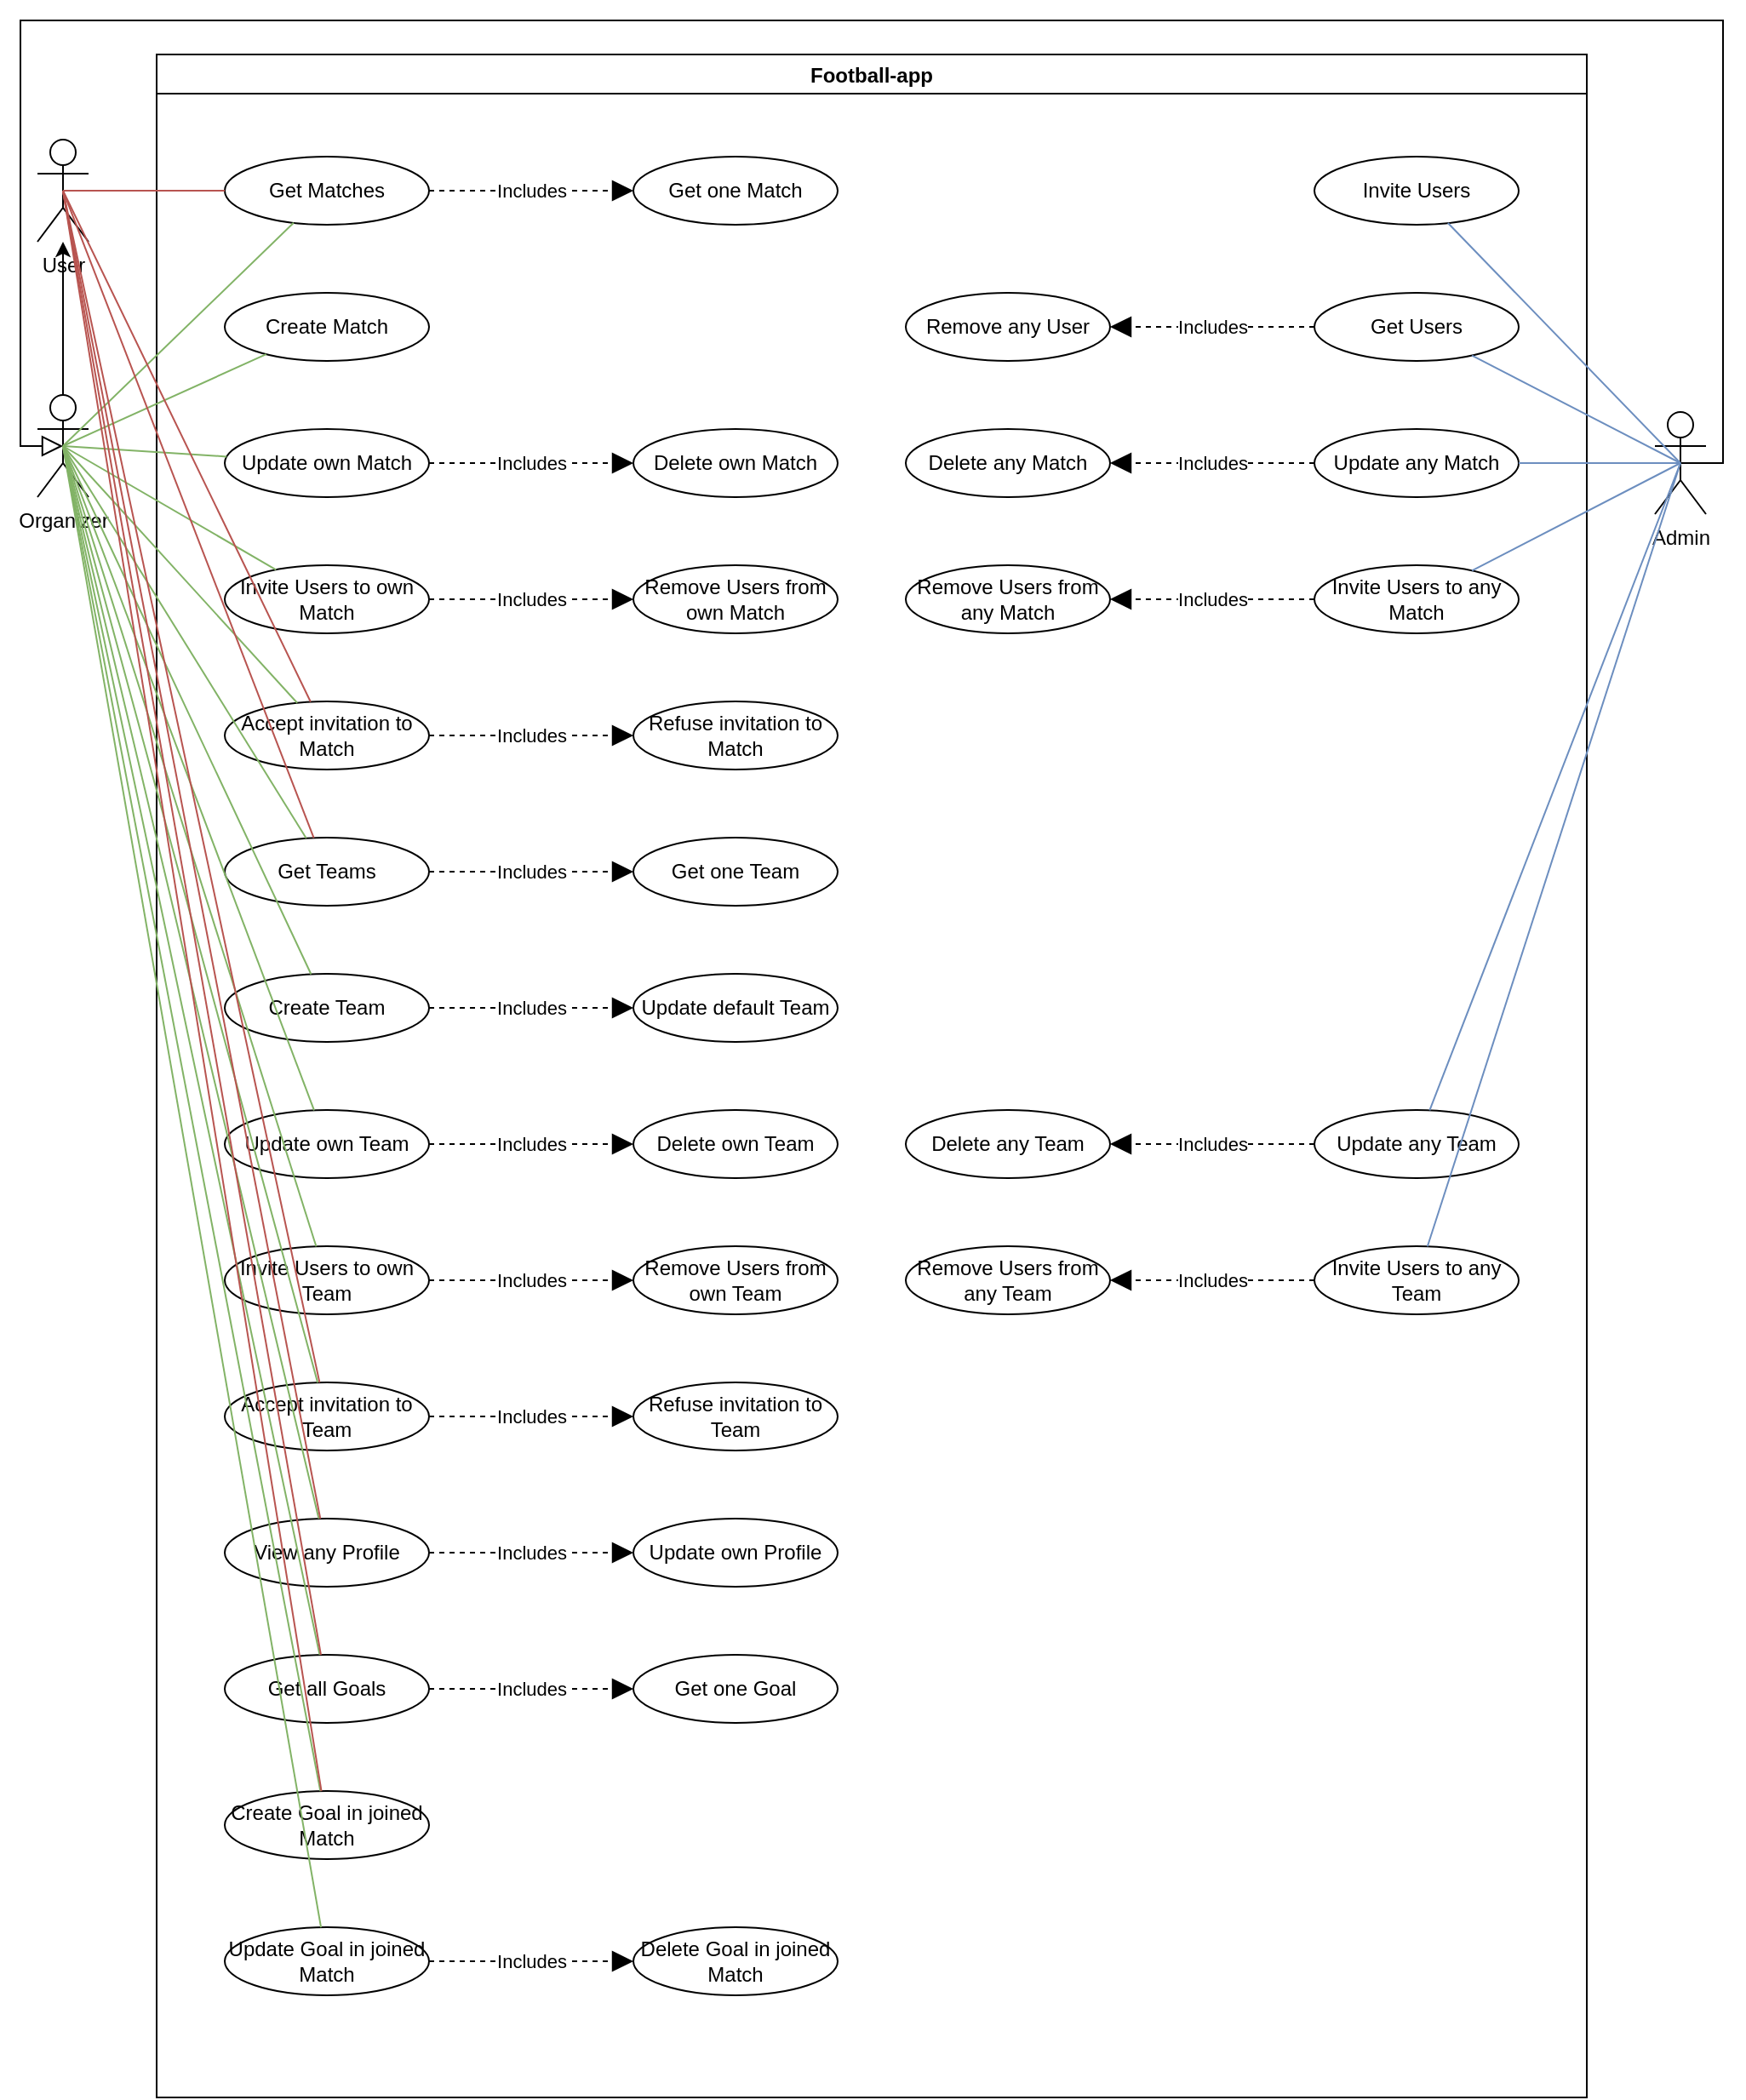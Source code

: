 <mxfile version="20.4.0" type="device"><diagram id="WxlAqaJsw0VCyI5FeZzX" name="Page-1"><mxGraphModel dx="1038" dy="579" grid="1" gridSize="10" guides="1" tooltips="1" connect="1" arrows="1" fold="1" page="1" pageScale="1" pageWidth="1169" pageHeight="827" math="0" shadow="0"><root><mxCell id="0"/><mxCell id="1" parent="0"/><mxCell id="qQ4hcmJsr-yDzyVSzuXF-7" value="" style="edgeStyle=orthogonalEdgeStyle;rounded=0;orthogonalLoop=1;jettySize=auto;html=1;" edge="1" parent="1" source="lqe38jWZBos6QBjoBwak-1" target="PVzXPf0ZTh6CltcbKaa5-1"><mxGeometry relative="1" as="geometry"/></mxCell><mxCell id="lqe38jWZBos6QBjoBwak-1" value="Organizer" style="shape=umlActor;verticalLabelPosition=bottom;verticalAlign=top;html=1;outlineConnect=0;" parent="1" vertex="1"><mxGeometry x="90" y="240" width="30" height="60" as="geometry"/></mxCell><mxCell id="lqe38jWZBos6QBjoBwak-3" value="Admin" style="shape=umlActor;verticalLabelPosition=bottom;verticalAlign=top;html=1;outlineConnect=0;" parent="1" vertex="1"><mxGeometry x="1040" y="250" width="30" height="60" as="geometry"/></mxCell><mxCell id="lqe38jWZBos6QBjoBwak-10" value="Football-app" style="swimlane;" parent="1" vertex="1"><mxGeometry x="160" y="40" width="840" height="1200" as="geometry"/></mxCell><mxCell id="lqe38jWZBos6QBjoBwak-7" value="Update any Match" style="ellipse;whiteSpace=wrap;html=1;" parent="lqe38jWZBos6QBjoBwak-10" vertex="1"><mxGeometry x="680" y="220" width="120" height="40" as="geometry"/></mxCell><mxCell id="lqe38jWZBos6QBjoBwak-8" value="Update own Match" style="ellipse;whiteSpace=wrap;html=1;" parent="lqe38jWZBos6QBjoBwak-10" vertex="1"><mxGeometry x="40" y="220" width="120" height="40" as="geometry"/></mxCell><mxCell id="lqe38jWZBos6QBjoBwak-9" value="Create Match" style="ellipse;whiteSpace=wrap;html=1;" parent="lqe38jWZBos6QBjoBwak-10" vertex="1"><mxGeometry x="40" y="140" width="120" height="40" as="geometry"/></mxCell><mxCell id="lqe38jWZBos6QBjoBwak-19" value="Get Matches" style="ellipse;whiteSpace=wrap;html=1;" parent="lqe38jWZBos6QBjoBwak-10" vertex="1"><mxGeometry x="40" y="60" width="120" height="40" as="geometry"/></mxCell><mxCell id="XnBnHZt0AxTBhT5XxHDY-7" value="Delete own Match" style="ellipse;whiteSpace=wrap;html=1;" parent="lqe38jWZBos6QBjoBwak-10" vertex="1"><mxGeometry x="280" y="220" width="120" height="40" as="geometry"/></mxCell><mxCell id="XnBnHZt0AxTBhT5XxHDY-8" value="Get one Match" style="ellipse;whiteSpace=wrap;html=1;" parent="lqe38jWZBos6QBjoBwak-10" vertex="1"><mxGeometry x="280" y="60" width="120" height="40" as="geometry"/></mxCell><mxCell id="XnBnHZt0AxTBhT5XxHDY-9" value="Includes" style="endArrow=block;endSize=10;endFill=1;html=1;rounded=0;strokeWidth=1;startSize=10;dashed=1;startArrow=none;exitX=1;exitY=0.5;exitDx=0;exitDy=0;entryX=0;entryY=0.5;entryDx=0;entryDy=0;" parent="lqe38jWZBos6QBjoBwak-10" source="lqe38jWZBos6QBjoBwak-19" target="XnBnHZt0AxTBhT5XxHDY-8" edge="1"><mxGeometry width="160" relative="1" as="geometry"><mxPoint x="170" y="100" as="sourcePoint"/><mxPoint x="270" y="60" as="targetPoint"/></mxGeometry></mxCell><mxCell id="XnBnHZt0AxTBhT5XxHDY-10" value="Includes" style="endArrow=block;endSize=10;endFill=1;html=1;rounded=0;strokeWidth=1;startSize=10;dashed=1;startArrow=none;exitX=1;exitY=0.5;exitDx=0;exitDy=0;entryX=0;entryY=0.5;entryDx=0;entryDy=0;" parent="lqe38jWZBos6QBjoBwak-10" source="lqe38jWZBos6QBjoBwak-8" target="XnBnHZt0AxTBhT5XxHDY-7" edge="1"><mxGeometry width="160" relative="1" as="geometry"><mxPoint x="170" y="170" as="sourcePoint"/><mxPoint x="270" y="260" as="targetPoint"/></mxGeometry></mxCell><mxCell id="NClqI8HveYy4XMUs9V_L-30" value="Get Users" style="ellipse;whiteSpace=wrap;html=1;" parent="lqe38jWZBos6QBjoBwak-10" vertex="1"><mxGeometry x="680" y="140" width="120" height="40" as="geometry"/></mxCell><mxCell id="NClqI8HveYy4XMUs9V_L-31" value="Remove any User" style="ellipse;whiteSpace=wrap;html=1;" parent="lqe38jWZBos6QBjoBwak-10" vertex="1"><mxGeometry x="440" y="140" width="120" height="40" as="geometry"/></mxCell><mxCell id="NClqI8HveYy4XMUs9V_L-32" value="Includes" style="endArrow=block;endSize=10;endFill=1;html=1;rounded=0;strokeWidth=1;startSize=10;dashed=1;startArrow=none;entryX=1;entryY=0.5;entryDx=0;entryDy=0;exitX=0;exitY=0.5;exitDx=0;exitDy=0;" parent="lqe38jWZBos6QBjoBwak-10" source="NClqI8HveYy4XMUs9V_L-30" target="NClqI8HveYy4XMUs9V_L-31" edge="1"><mxGeometry width="160" relative="1" as="geometry"><mxPoint x="680" y="160" as="sourcePoint"/><mxPoint x="590" y="130" as="targetPoint"/></mxGeometry></mxCell><mxCell id="TPQmm43vD1GClqqQ9CVa-1" value="Delete any Match" style="ellipse;whiteSpace=wrap;html=1;" parent="lqe38jWZBos6QBjoBwak-10" vertex="1"><mxGeometry x="440" y="220" width="120" height="40" as="geometry"/></mxCell><mxCell id="TPQmm43vD1GClqqQ9CVa-2" value="Includes" style="endArrow=block;endSize=10;endFill=1;html=1;rounded=0;strokeWidth=1;startSize=10;dashed=1;startArrow=none;entryX=1;entryY=0.5;entryDx=0;entryDy=0;exitX=0;exitY=0.5;exitDx=0;exitDy=0;" parent="lqe38jWZBos6QBjoBwak-10" source="lqe38jWZBos6QBjoBwak-7" target="TPQmm43vD1GClqqQ9CVa-1" edge="1"><mxGeometry width="160" relative="1" as="geometry"><mxPoint x="-80" y="830" as="sourcePoint"/><mxPoint x="-150" y="840" as="targetPoint"/></mxGeometry></mxCell><mxCell id="qQ4hcmJsr-yDzyVSzuXF-9" value="Remove Users from own Match" style="ellipse;whiteSpace=wrap;html=1;" vertex="1" parent="lqe38jWZBos6QBjoBwak-10"><mxGeometry x="280" y="300" width="120" height="40" as="geometry"/></mxCell><mxCell id="qQ4hcmJsr-yDzyVSzuXF-10" value="Includes" style="endArrow=block;endSize=10;endFill=1;html=1;rounded=0;strokeWidth=1;startSize=10;dashed=1;startArrow=none;entryX=0;entryY=0.5;entryDx=0;entryDy=0;" edge="1" parent="lqe38jWZBos6QBjoBwak-10" target="qQ4hcmJsr-yDzyVSzuXF-9" source="qQ4hcmJsr-yDzyVSzuXF-11"><mxGeometry width="160" relative="1" as="geometry"><mxPoint x="160" y="320" as="sourcePoint"/><mxPoint x="110" y="260" as="targetPoint"/></mxGeometry></mxCell><mxCell id="qQ4hcmJsr-yDzyVSzuXF-11" value="Invite Users to own Match" style="ellipse;whiteSpace=wrap;html=1;" vertex="1" parent="lqe38jWZBos6QBjoBwak-10"><mxGeometry x="40" y="300" width="120" height="40" as="geometry"/></mxCell><mxCell id="qQ4hcmJsr-yDzyVSzuXF-12" value="Invite Users" style="ellipse;whiteSpace=wrap;html=1;" vertex="1" parent="lqe38jWZBos6QBjoBwak-10"><mxGeometry x="680" y="60" width="120" height="40" as="geometry"/></mxCell><mxCell id="qQ4hcmJsr-yDzyVSzuXF-13" value="Get Teams" style="ellipse;whiteSpace=wrap;html=1;" vertex="1" parent="lqe38jWZBos6QBjoBwak-10"><mxGeometry x="40" y="460" width="120" height="40" as="geometry"/></mxCell><mxCell id="qQ4hcmJsr-yDzyVSzuXF-14" value="Get one Team" style="ellipse;whiteSpace=wrap;html=1;" vertex="1" parent="lqe38jWZBos6QBjoBwak-10"><mxGeometry x="280" y="460" width="120" height="40" as="geometry"/></mxCell><mxCell id="qQ4hcmJsr-yDzyVSzuXF-15" value="Includes" style="endArrow=block;endSize=10;endFill=1;html=1;rounded=0;strokeWidth=1;startSize=10;dashed=1;startArrow=none;exitX=1;exitY=0.5;exitDx=0;exitDy=0;entryX=0;entryY=0.5;entryDx=0;entryDy=0;" edge="1" parent="lqe38jWZBos6QBjoBwak-10" source="qQ4hcmJsr-yDzyVSzuXF-13" target="qQ4hcmJsr-yDzyVSzuXF-14"><mxGeometry width="160" relative="1" as="geometry"><mxPoint x="10" y="460" as="sourcePoint"/><mxPoint x="110" y="420" as="targetPoint"/></mxGeometry></mxCell><mxCell id="qQ4hcmJsr-yDzyVSzuXF-16" value="Create Team" style="ellipse;whiteSpace=wrap;html=1;" vertex="1" parent="lqe38jWZBos6QBjoBwak-10"><mxGeometry x="40" y="540" width="120" height="40" as="geometry"/></mxCell><mxCell id="qQ4hcmJsr-yDzyVSzuXF-17" value="Update own Team" style="ellipse;whiteSpace=wrap;html=1;" vertex="1" parent="lqe38jWZBos6QBjoBwak-10"><mxGeometry x="40" y="620" width="120" height="40" as="geometry"/></mxCell><mxCell id="qQ4hcmJsr-yDzyVSzuXF-18" value="Delete own Team" style="ellipse;whiteSpace=wrap;html=1;" vertex="1" parent="lqe38jWZBos6QBjoBwak-10"><mxGeometry x="280" y="620" width="120" height="40" as="geometry"/></mxCell><mxCell id="qQ4hcmJsr-yDzyVSzuXF-19" value="Includes" style="endArrow=block;endSize=10;endFill=1;html=1;rounded=0;strokeWidth=1;startSize=10;dashed=1;startArrow=none;exitX=1;exitY=0.5;exitDx=0;exitDy=0;entryX=0;entryY=0.5;entryDx=0;entryDy=0;" edge="1" parent="lqe38jWZBos6QBjoBwak-10" source="qQ4hcmJsr-yDzyVSzuXF-17" target="qQ4hcmJsr-yDzyVSzuXF-18"><mxGeometry width="160" relative="1" as="geometry"><mxPoint x="10" y="530" as="sourcePoint"/><mxPoint x="110" y="620" as="targetPoint"/></mxGeometry></mxCell><mxCell id="qQ4hcmJsr-yDzyVSzuXF-20" value="Update any Team" style="ellipse;whiteSpace=wrap;html=1;" vertex="1" parent="lqe38jWZBos6QBjoBwak-10"><mxGeometry x="680" y="620" width="120" height="40" as="geometry"/></mxCell><mxCell id="qQ4hcmJsr-yDzyVSzuXF-21" value="Delete any Team" style="ellipse;whiteSpace=wrap;html=1;" vertex="1" parent="lqe38jWZBos6QBjoBwak-10"><mxGeometry x="440" y="620" width="120" height="40" as="geometry"/></mxCell><mxCell id="qQ4hcmJsr-yDzyVSzuXF-22" value="Includes" style="endArrow=block;endSize=10;endFill=1;html=1;rounded=0;strokeWidth=1;startSize=10;dashed=1;startArrow=none;entryX=1;entryY=0.5;entryDx=0;entryDy=0;exitX=0;exitY=0.5;exitDx=0;exitDy=0;" edge="1" parent="lqe38jWZBos6QBjoBwak-10" source="qQ4hcmJsr-yDzyVSzuXF-20" target="qQ4hcmJsr-yDzyVSzuXF-21"><mxGeometry width="160" relative="1" as="geometry"><mxPoint x="-240" y="1190" as="sourcePoint"/><mxPoint x="-310" y="1200" as="targetPoint"/></mxGeometry></mxCell><mxCell id="qQ4hcmJsr-yDzyVSzuXF-23" value="Invite Users to any Match" style="ellipse;whiteSpace=wrap;html=1;" vertex="1" parent="lqe38jWZBos6QBjoBwak-10"><mxGeometry x="680" y="300" width="120" height="40" as="geometry"/></mxCell><mxCell id="qQ4hcmJsr-yDzyVSzuXF-24" value="Remove Users from any Match" style="ellipse;whiteSpace=wrap;html=1;" vertex="1" parent="lqe38jWZBos6QBjoBwak-10"><mxGeometry x="440" y="300" width="120" height="40" as="geometry"/></mxCell><mxCell id="qQ4hcmJsr-yDzyVSzuXF-25" value="Includes" style="endArrow=block;endSize=10;endFill=1;html=1;rounded=0;strokeWidth=1;startSize=10;dashed=1;startArrow=none;entryX=1;entryY=0.5;entryDx=0;entryDy=0;exitX=0;exitY=0.5;exitDx=0;exitDy=0;" edge="1" parent="lqe38jWZBos6QBjoBwak-10" source="qQ4hcmJsr-yDzyVSzuXF-23" target="qQ4hcmJsr-yDzyVSzuXF-24"><mxGeometry width="160" relative="1" as="geometry"><mxPoint x="170" y="330" as="sourcePoint"/><mxPoint x="290" y="330" as="targetPoint"/></mxGeometry></mxCell><mxCell id="qQ4hcmJsr-yDzyVSzuXF-26" value="Remove Users from own Team" style="ellipse;whiteSpace=wrap;html=1;" vertex="1" parent="lqe38jWZBos6QBjoBwak-10"><mxGeometry x="280" y="700" width="120" height="40" as="geometry"/></mxCell><mxCell id="qQ4hcmJsr-yDzyVSzuXF-27" value="Includes" style="endArrow=block;endSize=10;endFill=1;html=1;rounded=0;strokeWidth=1;startSize=10;dashed=1;startArrow=none;entryX=0;entryY=0.5;entryDx=0;entryDy=0;" edge="1" parent="lqe38jWZBos6QBjoBwak-10" source="qQ4hcmJsr-yDzyVSzuXF-28" target="qQ4hcmJsr-yDzyVSzuXF-26"><mxGeometry width="160" relative="1" as="geometry"><mxPoint y="680" as="sourcePoint"/><mxPoint x="-50" y="620" as="targetPoint"/></mxGeometry></mxCell><mxCell id="qQ4hcmJsr-yDzyVSzuXF-28" value="Invite Users to own Team" style="ellipse;whiteSpace=wrap;html=1;" vertex="1" parent="lqe38jWZBos6QBjoBwak-10"><mxGeometry x="40" y="700" width="120" height="40" as="geometry"/></mxCell><mxCell id="qQ4hcmJsr-yDzyVSzuXF-29" value="Invite Users to any Team" style="ellipse;whiteSpace=wrap;html=1;" vertex="1" parent="lqe38jWZBos6QBjoBwak-10"><mxGeometry x="680" y="700" width="120" height="40" as="geometry"/></mxCell><mxCell id="qQ4hcmJsr-yDzyVSzuXF-30" value="Remove Users from any Team" style="ellipse;whiteSpace=wrap;html=1;" vertex="1" parent="lqe38jWZBos6QBjoBwak-10"><mxGeometry x="440" y="700" width="120" height="40" as="geometry"/></mxCell><mxCell id="qQ4hcmJsr-yDzyVSzuXF-31" value="Includes" style="endArrow=block;endSize=10;endFill=1;html=1;rounded=0;strokeWidth=1;startSize=10;dashed=1;startArrow=none;entryX=1;entryY=0.5;entryDx=0;entryDy=0;exitX=0;exitY=0.5;exitDx=0;exitDy=0;" edge="1" parent="lqe38jWZBos6QBjoBwak-10" source="qQ4hcmJsr-yDzyVSzuXF-29" target="qQ4hcmJsr-yDzyVSzuXF-30"><mxGeometry width="160" relative="1" as="geometry"><mxPoint x="170" y="730" as="sourcePoint"/><mxPoint x="290" y="730" as="targetPoint"/></mxGeometry></mxCell><mxCell id="qQ4hcmJsr-yDzyVSzuXF-32" value="Refuse invitation to Match" style="ellipse;whiteSpace=wrap;html=1;" vertex="1" parent="lqe38jWZBos6QBjoBwak-10"><mxGeometry x="280" y="380" width="120" height="40" as="geometry"/></mxCell><mxCell id="qQ4hcmJsr-yDzyVSzuXF-33" value="Includes" style="endArrow=block;endSize=10;endFill=1;html=1;rounded=0;strokeWidth=1;startSize=10;dashed=1;startArrow=none;entryX=0;entryY=0.5;entryDx=0;entryDy=0;" edge="1" parent="lqe38jWZBos6QBjoBwak-10" source="qQ4hcmJsr-yDzyVSzuXF-34" target="qQ4hcmJsr-yDzyVSzuXF-32"><mxGeometry width="160" relative="1" as="geometry"><mxPoint y="360" as="sourcePoint"/><mxPoint x="-50" y="300" as="targetPoint"/></mxGeometry></mxCell><mxCell id="qQ4hcmJsr-yDzyVSzuXF-34" value="Accept invitation to Match" style="ellipse;whiteSpace=wrap;html=1;" vertex="1" parent="lqe38jWZBos6QBjoBwak-10"><mxGeometry x="40" y="380" width="120" height="40" as="geometry"/></mxCell><mxCell id="qQ4hcmJsr-yDzyVSzuXF-35" value="Refuse invitation to Team" style="ellipse;whiteSpace=wrap;html=1;" vertex="1" parent="lqe38jWZBos6QBjoBwak-10"><mxGeometry x="280" y="780" width="120" height="40" as="geometry"/></mxCell><mxCell id="qQ4hcmJsr-yDzyVSzuXF-36" value="Includes" style="endArrow=block;endSize=10;endFill=1;html=1;rounded=0;strokeWidth=1;startSize=10;dashed=1;startArrow=none;entryX=0;entryY=0.5;entryDx=0;entryDy=0;" edge="1" parent="lqe38jWZBos6QBjoBwak-10" source="qQ4hcmJsr-yDzyVSzuXF-37" target="qQ4hcmJsr-yDzyVSzuXF-35"><mxGeometry width="160" relative="1" as="geometry"><mxPoint x="-160" y="720" as="sourcePoint"/><mxPoint x="-210" y="660" as="targetPoint"/></mxGeometry></mxCell><mxCell id="qQ4hcmJsr-yDzyVSzuXF-37" value="Accept invitation to Team" style="ellipse;whiteSpace=wrap;html=1;" vertex="1" parent="lqe38jWZBos6QBjoBwak-10"><mxGeometry x="40" y="780" width="120" height="40" as="geometry"/></mxCell><mxCell id="qQ4hcmJsr-yDzyVSzuXF-38" value="Update own Profile" style="ellipse;whiteSpace=wrap;html=1;" vertex="1" parent="lqe38jWZBos6QBjoBwak-10"><mxGeometry x="280" y="860" width="120" height="40" as="geometry"/></mxCell><mxCell id="qQ4hcmJsr-yDzyVSzuXF-39" value="Includes" style="endArrow=block;endSize=10;endFill=1;html=1;rounded=0;strokeWidth=1;startSize=10;dashed=1;startArrow=none;entryX=0;entryY=0.5;entryDx=0;entryDy=0;" edge="1" parent="lqe38jWZBos6QBjoBwak-10" source="qQ4hcmJsr-yDzyVSzuXF-40" target="qQ4hcmJsr-yDzyVSzuXF-38"><mxGeometry width="160" relative="1" as="geometry"><mxPoint x="-320" y="760" as="sourcePoint"/><mxPoint x="-370" y="700" as="targetPoint"/></mxGeometry></mxCell><mxCell id="qQ4hcmJsr-yDzyVSzuXF-40" value="View any Profile" style="ellipse;whiteSpace=wrap;html=1;" vertex="1" parent="lqe38jWZBos6QBjoBwak-10"><mxGeometry x="40" y="860" width="120" height="40" as="geometry"/></mxCell><mxCell id="qQ4hcmJsr-yDzyVSzuXF-41" value="Create Goal in joined Match" style="ellipse;whiteSpace=wrap;html=1;" vertex="1" parent="lqe38jWZBos6QBjoBwak-10"><mxGeometry x="40" y="1020" width="120" height="40" as="geometry"/></mxCell><mxCell id="qQ4hcmJsr-yDzyVSzuXF-44" value="Get one Goal" style="ellipse;whiteSpace=wrap;html=1;" vertex="1" parent="lqe38jWZBos6QBjoBwak-10"><mxGeometry x="280" y="940" width="120" height="40" as="geometry"/></mxCell><mxCell id="qQ4hcmJsr-yDzyVSzuXF-45" value="Includes" style="endArrow=block;endSize=10;endFill=1;html=1;rounded=0;strokeWidth=1;startSize=10;dashed=1;startArrow=none;entryX=0;entryY=0.5;entryDx=0;entryDy=0;" edge="1" parent="lqe38jWZBos6QBjoBwak-10" source="qQ4hcmJsr-yDzyVSzuXF-46" target="qQ4hcmJsr-yDzyVSzuXF-44"><mxGeometry width="160" relative="1" as="geometry"><mxPoint x="-480" y="800" as="sourcePoint"/><mxPoint x="-530" y="740" as="targetPoint"/></mxGeometry></mxCell><mxCell id="qQ4hcmJsr-yDzyVSzuXF-46" value="Get all Goals" style="ellipse;whiteSpace=wrap;html=1;" vertex="1" parent="lqe38jWZBos6QBjoBwak-10"><mxGeometry x="40" y="940" width="120" height="40" as="geometry"/></mxCell><mxCell id="qQ4hcmJsr-yDzyVSzuXF-47" value="Update default Team" style="ellipse;whiteSpace=wrap;html=1;" vertex="1" parent="lqe38jWZBos6QBjoBwak-10"><mxGeometry x="280" y="540" width="120" height="40" as="geometry"/></mxCell><mxCell id="qQ4hcmJsr-yDzyVSzuXF-48" value="Includes" style="endArrow=block;endSize=10;endFill=1;html=1;rounded=0;strokeWidth=1;startSize=10;dashed=1;startArrow=none;entryX=0;entryY=0.5;entryDx=0;entryDy=0;exitX=1;exitY=0.5;exitDx=0;exitDy=0;" edge="1" parent="lqe38jWZBos6QBjoBwak-10" target="qQ4hcmJsr-yDzyVSzuXF-47" source="qQ4hcmJsr-yDzyVSzuXF-16"><mxGeometry width="160" relative="1" as="geometry"><mxPoint x="180" y="550" as="sourcePoint"/><mxPoint x="110" y="500" as="targetPoint"/></mxGeometry></mxCell><mxCell id="qQ4hcmJsr-yDzyVSzuXF-50" value="Update Goal in joined Match" style="ellipse;whiteSpace=wrap;html=1;" vertex="1" parent="lqe38jWZBos6QBjoBwak-10"><mxGeometry x="40" y="1100" width="120" height="40" as="geometry"/></mxCell><mxCell id="qQ4hcmJsr-yDzyVSzuXF-51" value="Delete Goal in joined Match" style="ellipse;whiteSpace=wrap;html=1;" vertex="1" parent="lqe38jWZBos6QBjoBwak-10"><mxGeometry x="280" y="1100" width="120" height="40" as="geometry"/></mxCell><mxCell id="qQ4hcmJsr-yDzyVSzuXF-52" value="Includes" style="endArrow=block;endSize=10;endFill=1;html=1;rounded=0;strokeWidth=1;startSize=10;dashed=1;startArrow=none;exitX=1;exitY=0.5;exitDx=0;exitDy=0;entryX=0;entryY=0.5;entryDx=0;entryDy=0;" edge="1" parent="lqe38jWZBos6QBjoBwak-10" source="qQ4hcmJsr-yDzyVSzuXF-50" target="qQ4hcmJsr-yDzyVSzuXF-51"><mxGeometry width="160" relative="1" as="geometry"><mxPoint x="-150" y="970" as="sourcePoint"/><mxPoint x="-50" y="1060" as="targetPoint"/></mxGeometry></mxCell><mxCell id="lqe38jWZBos6QBjoBwak-15" value="" style="endArrow=block;html=1;rounded=0;endFill=0;endSize=10;startSize=10;exitX=0.5;exitY=0.5;exitDx=0;exitDy=0;exitPerimeter=0;entryX=0.5;entryY=0.5;entryDx=0;entryDy=0;entryPerimeter=0;" parent="1" source="lqe38jWZBos6QBjoBwak-3" target="lqe38jWZBos6QBjoBwak-1" edge="1"><mxGeometry width="50" height="50" relative="1" as="geometry"><mxPoint x="115" y="400" as="sourcePoint"/><mxPoint x="60" y="270" as="targetPoint"/><Array as="points"><mxPoint x="1080" y="280"/><mxPoint x="1080" y="20"/><mxPoint x="80" y="20"/><mxPoint x="80" y="270"/></Array></mxGeometry></mxCell><mxCell id="PVzXPf0ZTh6CltcbKaa5-1" value="User" style="shape=umlActor;verticalLabelPosition=bottom;verticalAlign=top;html=1;outlineConnect=0;" parent="1" vertex="1"><mxGeometry x="90" y="90" width="30" height="60" as="geometry"/></mxCell><mxCell id="qQ4hcmJsr-yDzyVSzuXF-8" value="" style="endArrow=none;html=1;rounded=0;fillColor=#d5e8d4;strokeColor=#82b366;exitX=0.5;exitY=0.5;exitDx=0;exitDy=0;exitPerimeter=0;" edge="1" parent="1" source="lqe38jWZBos6QBjoBwak-1" target="lqe38jWZBos6QBjoBwak-19"><mxGeometry width="50" height="50" relative="1" as="geometry"><mxPoint x="630" y="330" as="sourcePoint"/><mxPoint x="680" y="280" as="targetPoint"/></mxGeometry></mxCell><mxCell id="qQ4hcmJsr-yDzyVSzuXF-53" value="" style="endArrow=none;html=1;rounded=0;fillColor=#d5e8d4;strokeColor=#82b366;exitX=0.5;exitY=0.5;exitDx=0;exitDy=0;exitPerimeter=0;" edge="1" parent="1" source="lqe38jWZBos6QBjoBwak-1" target="lqe38jWZBos6QBjoBwak-9"><mxGeometry width="50" height="50" relative="1" as="geometry"><mxPoint x="130" y="265.484" as="sourcePoint"/><mxPoint x="250.46" y="148.91" as="targetPoint"/></mxGeometry></mxCell><mxCell id="qQ4hcmJsr-yDzyVSzuXF-54" value="" style="endArrow=none;html=1;rounded=0;fillColor=#d5e8d4;strokeColor=#82b366;exitX=0.5;exitY=0.5;exitDx=0;exitDy=0;exitPerimeter=0;" edge="1" parent="1" source="lqe38jWZBos6QBjoBwak-1" target="lqe38jWZBos6QBjoBwak-8"><mxGeometry width="50" height="50" relative="1" as="geometry"><mxPoint x="130" y="273.226" as="sourcePoint"/><mxPoint x="234.369" y="226.091" as="targetPoint"/></mxGeometry></mxCell><mxCell id="qQ4hcmJsr-yDzyVSzuXF-55" value="" style="endArrow=none;html=1;rounded=0;fillColor=#d5e8d4;strokeColor=#82b366;exitX=0.5;exitY=0.5;exitDx=0;exitDy=0;exitPerimeter=0;" edge="1" parent="1" source="lqe38jWZBos6QBjoBwak-1" target="qQ4hcmJsr-yDzyVSzuXF-11"><mxGeometry width="50" height="50" relative="1" as="geometry"><mxPoint x="140" y="283.226" as="sourcePoint"/><mxPoint x="244.369" y="236.091" as="targetPoint"/></mxGeometry></mxCell><mxCell id="qQ4hcmJsr-yDzyVSzuXF-58" value="" style="endArrow=none;html=1;rounded=0;fillColor=#d5e8d4;strokeColor=#82b366;exitX=0.5;exitY=0.5;exitDx=0;exitDy=0;exitPerimeter=0;" edge="1" parent="1" source="lqe38jWZBos6QBjoBwak-1" target="qQ4hcmJsr-yDzyVSzuXF-34"><mxGeometry width="50" height="50" relative="1" as="geometry"><mxPoint x="130" y="288.71" as="sourcePoint"/><mxPoint x="240.128" y="352.655" as="targetPoint"/></mxGeometry></mxCell><mxCell id="qQ4hcmJsr-yDzyVSzuXF-59" value="" style="endArrow=none;html=1;rounded=0;fillColor=#d5e8d4;strokeColor=#82b366;exitX=0.5;exitY=0.5;exitDx=0;exitDy=0;exitPerimeter=0;" edge="1" parent="1" source="lqe38jWZBos6QBjoBwak-1" target="qQ4hcmJsr-yDzyVSzuXF-13"><mxGeometry width="50" height="50" relative="1" as="geometry"><mxPoint x="140" y="298.71" as="sourcePoint"/><mxPoint x="250.128" y="362.655" as="targetPoint"/></mxGeometry></mxCell><mxCell id="qQ4hcmJsr-yDzyVSzuXF-60" value="" style="endArrow=none;html=1;rounded=0;fillColor=#d5e8d4;strokeColor=#82b366;exitX=0.5;exitY=0.5;exitDx=0;exitDy=0;exitPerimeter=0;" edge="1" parent="1" source="lqe38jWZBos6QBjoBwak-1" target="qQ4hcmJsr-yDzyVSzuXF-16"><mxGeometry width="50" height="50" relative="1" as="geometry"><mxPoint x="150" y="308.71" as="sourcePoint"/><mxPoint x="260.128" y="372.655" as="targetPoint"/></mxGeometry></mxCell><mxCell id="qQ4hcmJsr-yDzyVSzuXF-61" value="" style="endArrow=none;html=1;rounded=0;fillColor=#d5e8d4;strokeColor=#82b366;exitX=0.5;exitY=0.5;exitDx=0;exitDy=0;exitPerimeter=0;" edge="1" parent="1" source="lqe38jWZBos6QBjoBwak-1" target="qQ4hcmJsr-yDzyVSzuXF-17"><mxGeometry width="50" height="50" relative="1" as="geometry"><mxPoint x="160" y="318.71" as="sourcePoint"/><mxPoint x="270.128" y="382.655" as="targetPoint"/></mxGeometry></mxCell><mxCell id="qQ4hcmJsr-yDzyVSzuXF-62" value="" style="endArrow=none;html=1;rounded=0;fillColor=#d5e8d4;strokeColor=#82b366;exitX=0.5;exitY=0.5;exitDx=0;exitDy=0;exitPerimeter=0;" edge="1" parent="1" source="lqe38jWZBos6QBjoBwak-1" target="qQ4hcmJsr-yDzyVSzuXF-28"><mxGeometry width="50" height="50" relative="1" as="geometry"><mxPoint x="170" y="328.71" as="sourcePoint"/><mxPoint x="280.128" y="392.655" as="targetPoint"/></mxGeometry></mxCell><mxCell id="qQ4hcmJsr-yDzyVSzuXF-63" value="" style="endArrow=none;html=1;rounded=0;fillColor=#d5e8d4;strokeColor=#82b366;exitX=0.5;exitY=0.5;exitDx=0;exitDy=0;exitPerimeter=0;" edge="1" parent="1" source="lqe38jWZBos6QBjoBwak-1" target="qQ4hcmJsr-yDzyVSzuXF-37"><mxGeometry width="50" height="50" relative="1" as="geometry"><mxPoint x="180" y="338.71" as="sourcePoint"/><mxPoint x="290.128" y="402.655" as="targetPoint"/></mxGeometry></mxCell><mxCell id="qQ4hcmJsr-yDzyVSzuXF-64" value="" style="endArrow=none;html=1;rounded=0;fillColor=#d5e8d4;strokeColor=#82b366;exitX=0.5;exitY=0.5;exitDx=0;exitDy=0;exitPerimeter=0;" edge="1" parent="1" source="lqe38jWZBos6QBjoBwak-1" target="qQ4hcmJsr-yDzyVSzuXF-40"><mxGeometry width="50" height="50" relative="1" as="geometry"><mxPoint x="190" y="348.71" as="sourcePoint"/><mxPoint x="300.128" y="412.655" as="targetPoint"/></mxGeometry></mxCell><mxCell id="qQ4hcmJsr-yDzyVSzuXF-65" value="" style="endArrow=none;html=1;rounded=0;fillColor=#d5e8d4;strokeColor=#82b366;exitX=0.5;exitY=0.5;exitDx=0;exitDy=0;exitPerimeter=0;" edge="1" parent="1" source="lqe38jWZBos6QBjoBwak-1" target="qQ4hcmJsr-yDzyVSzuXF-46"><mxGeometry width="50" height="50" relative="1" as="geometry"><mxPoint x="200" y="358.71" as="sourcePoint"/><mxPoint x="310.128" y="422.655" as="targetPoint"/></mxGeometry></mxCell><mxCell id="qQ4hcmJsr-yDzyVSzuXF-66" value="" style="endArrow=none;html=1;rounded=0;fillColor=#d5e8d4;strokeColor=#82b366;exitX=0.5;exitY=0.5;exitDx=0;exitDy=0;exitPerimeter=0;" edge="1" parent="1" source="lqe38jWZBos6QBjoBwak-1" target="qQ4hcmJsr-yDzyVSzuXF-41"><mxGeometry width="50" height="50" relative="1" as="geometry"><mxPoint x="210" y="368.71" as="sourcePoint"/><mxPoint x="320.128" y="432.655" as="targetPoint"/></mxGeometry></mxCell><mxCell id="qQ4hcmJsr-yDzyVSzuXF-67" value="" style="endArrow=none;html=1;rounded=0;fillColor=#d5e8d4;strokeColor=#82b366;exitX=0.5;exitY=0.5;exitDx=0;exitDy=0;exitPerimeter=0;" edge="1" parent="1" source="lqe38jWZBos6QBjoBwak-1" target="qQ4hcmJsr-yDzyVSzuXF-50"><mxGeometry width="50" height="50" relative="1" as="geometry"><mxPoint x="220" y="378.71" as="sourcePoint"/><mxPoint x="330.128" y="442.655" as="targetPoint"/></mxGeometry></mxCell><mxCell id="qQ4hcmJsr-yDzyVSzuXF-68" value="" style="endArrow=none;html=1;rounded=0;fillColor=#dae8fc;strokeColor=#6c8ebf;exitX=0.5;exitY=0.5;exitDx=0;exitDy=0;exitPerimeter=0;" edge="1" parent="1" source="lqe38jWZBos6QBjoBwak-3" target="qQ4hcmJsr-yDzyVSzuXF-12"><mxGeometry width="50" height="50" relative="1" as="geometry"><mxPoint x="230" y="388.71" as="sourcePoint"/><mxPoint x="340.128" y="452.655" as="targetPoint"/></mxGeometry></mxCell><mxCell id="qQ4hcmJsr-yDzyVSzuXF-69" value="" style="endArrow=none;html=1;rounded=0;fillColor=#dae8fc;strokeColor=#6c8ebf;exitX=0.5;exitY=0.5;exitDx=0;exitDy=0;exitPerimeter=0;" edge="1" parent="1" source="lqe38jWZBos6QBjoBwak-3" target="NClqI8HveYy4XMUs9V_L-30"><mxGeometry width="50" height="50" relative="1" as="geometry"><mxPoint x="1050" y="274.516" as="sourcePoint"/><mxPoint x="928.438" y="149.032" as="targetPoint"/></mxGeometry></mxCell><mxCell id="qQ4hcmJsr-yDzyVSzuXF-70" value="" style="endArrow=none;html=1;rounded=0;fillColor=#dae8fc;strokeColor=#6c8ebf;exitX=0.5;exitY=0.5;exitDx=0;exitDy=0;exitPerimeter=0;" edge="1" parent="1" source="lqe38jWZBos6QBjoBwak-3" target="lqe38jWZBos6QBjoBwak-7"><mxGeometry width="50" height="50" relative="1" as="geometry"><mxPoint x="1050" y="282.258" as="sourcePoint"/><mxPoint x="942.552" y="226.801" as="targetPoint"/></mxGeometry></mxCell><mxCell id="qQ4hcmJsr-yDzyVSzuXF-71" value="" style="endArrow=none;html=1;rounded=0;fillColor=#dae8fc;strokeColor=#6c8ebf;exitX=0.5;exitY=0.5;exitDx=0;exitDy=0;exitPerimeter=0;" edge="1" parent="1" source="lqe38jWZBos6QBjoBwak-3" target="qQ4hcmJsr-yDzyVSzuXF-23"><mxGeometry width="50" height="50" relative="1" as="geometry"><mxPoint x="1060" y="292.258" as="sourcePoint"/><mxPoint x="952.552" y="236.801" as="targetPoint"/></mxGeometry></mxCell><mxCell id="qQ4hcmJsr-yDzyVSzuXF-72" value="" style="endArrow=none;html=1;rounded=0;fillColor=#dae8fc;strokeColor=#6c8ebf;exitX=0.5;exitY=0.5;exitDx=0;exitDy=0;exitPerimeter=0;" edge="1" parent="1" source="lqe38jWZBos6QBjoBwak-3" target="qQ4hcmJsr-yDzyVSzuXF-20"><mxGeometry width="50" height="50" relative="1" as="geometry"><mxPoint x="1050" y="360" as="sourcePoint"/><mxPoint x="962.552" y="246.801" as="targetPoint"/></mxGeometry></mxCell><mxCell id="qQ4hcmJsr-yDzyVSzuXF-73" value="" style="endArrow=none;html=1;rounded=0;fillColor=#dae8fc;strokeColor=#6c8ebf;exitX=0.5;exitY=0.5;exitDx=0;exitDy=0;exitPerimeter=0;" edge="1" parent="1" source="lqe38jWZBos6QBjoBwak-3" target="qQ4hcmJsr-yDzyVSzuXF-29"><mxGeometry width="50" height="50" relative="1" as="geometry"><mxPoint x="1080" y="312.258" as="sourcePoint"/><mxPoint x="972.552" y="256.801" as="targetPoint"/></mxGeometry></mxCell><mxCell id="qQ4hcmJsr-yDzyVSzuXF-75" value="" style="endArrow=none;html=1;rounded=0;fillColor=#f8cecc;strokeColor=#b85450;exitX=0.5;exitY=0.5;exitDx=0;exitDy=0;exitPerimeter=0;" edge="1" parent="1" source="PVzXPf0ZTh6CltcbKaa5-1" target="lqe38jWZBos6QBjoBwak-19"><mxGeometry width="50" height="50" relative="1" as="geometry"><mxPoint x="130" y="265.484" as="sourcePoint"/><mxPoint x="250.46" y="148.91" as="targetPoint"/></mxGeometry></mxCell><mxCell id="qQ4hcmJsr-yDzyVSzuXF-76" value="" style="endArrow=none;html=1;rounded=0;fillColor=#f8cecc;strokeColor=#b85450;exitX=0.5;exitY=0.5;exitDx=0;exitDy=0;exitPerimeter=0;" edge="1" parent="1" source="PVzXPf0ZTh6CltcbKaa5-1" target="qQ4hcmJsr-yDzyVSzuXF-34"><mxGeometry width="50" height="50" relative="1" as="geometry"><mxPoint x="150" y="140" as="sourcePoint"/><mxPoint x="210" y="130" as="targetPoint"/></mxGeometry></mxCell><mxCell id="qQ4hcmJsr-yDzyVSzuXF-77" value="" style="endArrow=none;html=1;rounded=0;fillColor=#f8cecc;strokeColor=#b85450;exitX=0.5;exitY=0.5;exitDx=0;exitDy=0;exitPerimeter=0;" edge="1" parent="1" source="PVzXPf0ZTh6CltcbKaa5-1" target="qQ4hcmJsr-yDzyVSzuXF-13"><mxGeometry width="50" height="50" relative="1" as="geometry"><mxPoint x="129.531" y="160" as="sourcePoint"/><mxPoint x="260.436" y="430.256" as="targetPoint"/></mxGeometry></mxCell><mxCell id="qQ4hcmJsr-yDzyVSzuXF-78" value="" style="endArrow=none;html=1;rounded=0;fillColor=#f8cecc;strokeColor=#b85450;exitX=0.5;exitY=0.5;exitDx=0;exitDy=0;exitPerimeter=0;" edge="1" parent="1" source="PVzXPf0ZTh6CltcbKaa5-1" target="qQ4hcmJsr-yDzyVSzuXF-37"><mxGeometry width="50" height="50" relative="1" as="geometry"><mxPoint x="139.531" y="170" as="sourcePoint"/><mxPoint x="270.436" y="440.256" as="targetPoint"/></mxGeometry></mxCell><mxCell id="qQ4hcmJsr-yDzyVSzuXF-79" value="" style="endArrow=none;html=1;rounded=0;fillColor=#f8cecc;strokeColor=#b85450;exitX=0.5;exitY=0.5;exitDx=0;exitDy=0;exitPerimeter=0;" edge="1" parent="1" source="PVzXPf0ZTh6CltcbKaa5-1" target="qQ4hcmJsr-yDzyVSzuXF-40"><mxGeometry width="50" height="50" relative="1" as="geometry"><mxPoint x="149.531" y="180" as="sourcePoint"/><mxPoint x="280.436" y="450.256" as="targetPoint"/></mxGeometry></mxCell><mxCell id="qQ4hcmJsr-yDzyVSzuXF-80" value="" style="endArrow=none;html=1;rounded=0;fillColor=#f8cecc;strokeColor=#b85450;exitX=0.5;exitY=0.5;exitDx=0;exitDy=0;exitPerimeter=0;" edge="1" parent="1" source="PVzXPf0ZTh6CltcbKaa5-1" target="qQ4hcmJsr-yDzyVSzuXF-46"><mxGeometry width="50" height="50" relative="1" as="geometry"><mxPoint x="159.531" y="190" as="sourcePoint"/><mxPoint x="290.436" y="460.256" as="targetPoint"/></mxGeometry></mxCell><mxCell id="qQ4hcmJsr-yDzyVSzuXF-81" value="" style="endArrow=none;html=1;rounded=0;fillColor=#f8cecc;strokeColor=#b85450;exitX=0.5;exitY=0.5;exitDx=0;exitDy=0;exitPerimeter=0;" edge="1" parent="1" source="PVzXPf0ZTh6CltcbKaa5-1" target="qQ4hcmJsr-yDzyVSzuXF-41"><mxGeometry width="50" height="50" relative="1" as="geometry"><mxPoint x="169.531" y="200" as="sourcePoint"/><mxPoint x="300.436" y="470.256" as="targetPoint"/></mxGeometry></mxCell></root></mxGraphModel></diagram></mxfile>